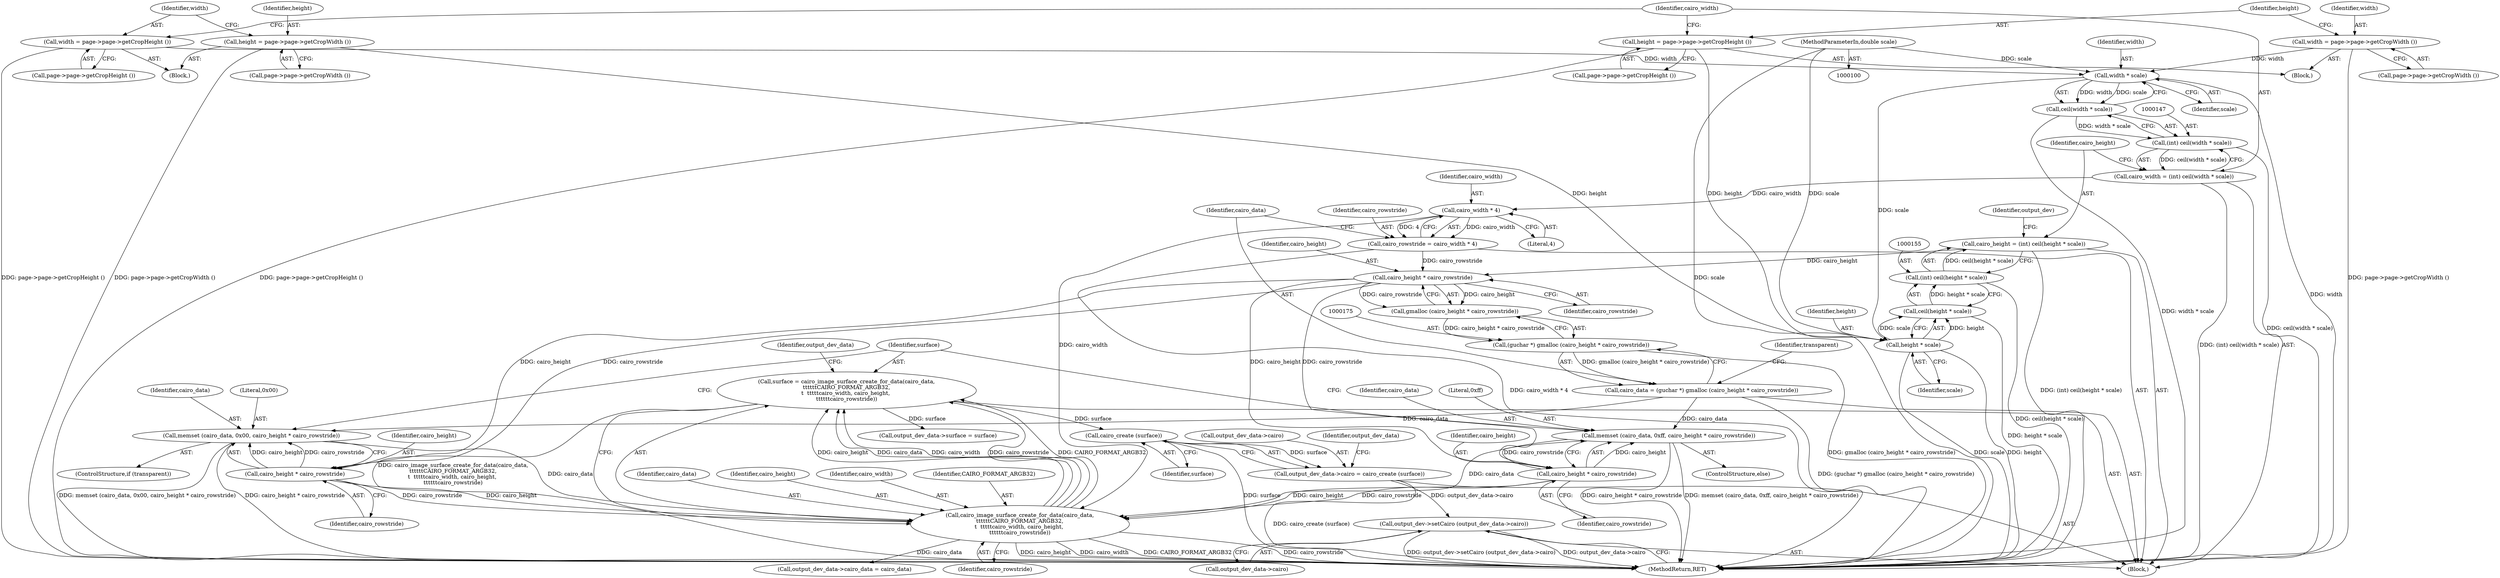 digraph "1_poppler_9cf2325fb22f812b31858e519411f57747d39bd8@API" {
"1000217" [label="(Call,cairo_create (surface))"];
"1000195" [label="(Call,surface = cairo_image_surface_create_for_data(cairo_data,\n\t\t\t\t\t\tCAIRO_FORMAT_ARGB32,\n\t  \t\t\t\t\tcairo_width, cairo_height, \n\t\t\t\t\t\tcairo_rowstride))"];
"1000197" [label="(Call,cairo_image_surface_create_for_data(cairo_data,\n\t\t\t\t\t\tCAIRO_FORMAT_ARGB32,\n\t  \t\t\t\t\tcairo_width, cairo_height, \n\t\t\t\t\t\tcairo_rowstride))"];
"1000189" [label="(Call,memset (cairo_data, 0xff, cairo_height * cairo_rowstride))"];
"1000172" [label="(Call,cairo_data = (guchar *) gmalloc (cairo_height * cairo_rowstride))"];
"1000174" [label="(Call,(guchar *) gmalloc (cairo_height * cairo_rowstride))"];
"1000176" [label="(Call,gmalloc (cairo_height * cairo_rowstride))"];
"1000177" [label="(Call,cairo_height * cairo_rowstride)"];
"1000152" [label="(Call,cairo_height = (int) ceil(height * scale))"];
"1000154" [label="(Call,(int) ceil(height * scale))"];
"1000156" [label="(Call,ceil(height * scale))"];
"1000157" [label="(Call,height * scale)"];
"1000141" [label="(Call,height = page->page->getCropHeight ())"];
"1000130" [label="(Call,height = page->page->getCropWidth ())"];
"1000149" [label="(Call,width * scale)"];
"1000138" [label="(Call,width = page->page->getCropWidth ())"];
"1000133" [label="(Call,width = page->page->getCropHeight ())"];
"1000102" [label="(MethodParameterIn,double scale)"];
"1000167" [label="(Call,cairo_rowstride = cairo_width * 4)"];
"1000169" [label="(Call,cairo_width * 4)"];
"1000144" [label="(Call,cairo_width = (int) ceil(width * scale))"];
"1000146" [label="(Call,(int) ceil(width * scale))"];
"1000148" [label="(Call,ceil(width * scale))"];
"1000192" [label="(Call,cairo_height * cairo_rowstride)"];
"1000182" [label="(Call,memset (cairo_data, 0x00, cairo_height * cairo_rowstride))"];
"1000185" [label="(Call,cairo_height * cairo_rowstride)"];
"1000213" [label="(Call,output_dev_data->cairo = cairo_create (surface))"];
"1000219" [label="(Call,output_dev->setCairo (output_dev_data->cairo))"];
"1000217" [label="(Call,cairo_create (surface))"];
"1000197" [label="(Call,cairo_image_surface_create_for_data(cairo_data,\n\t\t\t\t\t\tCAIRO_FORMAT_ARGB32,\n\t  \t\t\t\t\tcairo_width, cairo_height, \n\t\t\t\t\t\tcairo_rowstride))"];
"1000132" [label="(Call,page->page->getCropWidth ())"];
"1000190" [label="(Identifier,cairo_data)"];
"1000188" [label="(ControlStructure,else)"];
"1000174" [label="(Call,(guchar *) gmalloc (cairo_height * cairo_rowstride))"];
"1000131" [label="(Identifier,height)"];
"1000184" [label="(Literal,0x00)"];
"1000153" [label="(Identifier,cairo_height)"];
"1000161" [label="(Identifier,output_dev)"];
"1000205" [label="(Identifier,output_dev_data)"];
"1000180" [label="(ControlStructure,if (transparent))"];
"1000194" [label="(Identifier,cairo_rowstride)"];
"1000145" [label="(Identifier,cairo_width)"];
"1000171" [label="(Literal,4)"];
"1000143" [label="(Call,page->page->getCropHeight ())"];
"1000129" [label="(Block,)"];
"1000142" [label="(Identifier,height)"];
"1000133" [label="(Call,width = page->page->getCropHeight ())"];
"1000135" [label="(Call,page->page->getCropHeight ())"];
"1000170" [label="(Identifier,cairo_width)"];
"1000154" [label="(Call,(int) ceil(height * scale))"];
"1000219" [label="(Call,output_dev->setCairo (output_dev_data->cairo))"];
"1000213" [label="(Call,output_dev_data->cairo = cairo_create (surface))"];
"1000189" [label="(Call,memset (cairo_data, 0xff, cairo_height * cairo_rowstride))"];
"1000198" [label="(Identifier,cairo_data)"];
"1000102" [label="(MethodParameterIn,double scale)"];
"1000183" [label="(Identifier,cairo_data)"];
"1000192" [label="(Call,cairo_height * cairo_rowstride)"];
"1000201" [label="(Identifier,cairo_height)"];
"1000152" [label="(Call,cairo_height = (int) ceil(height * scale))"];
"1000181" [label="(Identifier,transparent)"];
"1000159" [label="(Identifier,scale)"];
"1000187" [label="(Identifier,cairo_rowstride)"];
"1000214" [label="(Call,output_dev_data->cairo)"];
"1000141" [label="(Call,height = page->page->getCropHeight ())"];
"1000200" [label="(Identifier,cairo_width)"];
"1000177" [label="(Call,cairo_height * cairo_rowstride)"];
"1000202" [label="(Identifier,cairo_rowstride)"];
"1000203" [label="(Call,output_dev_data->cairo_data = cairo_data)"];
"1000223" [label="(MethodReturn,RET)"];
"1000172" [label="(Call,cairo_data = (guchar *) gmalloc (cairo_height * cairo_rowstride))"];
"1000186" [label="(Identifier,cairo_height)"];
"1000106" [label="(Block,)"];
"1000178" [label="(Identifier,cairo_height)"];
"1000218" [label="(Identifier,surface)"];
"1000138" [label="(Call,width = page->page->getCropWidth ())"];
"1000158" [label="(Identifier,height)"];
"1000208" [label="(Call,output_dev_data->surface = surface)"];
"1000195" [label="(Call,surface = cairo_image_surface_create_for_data(cairo_data,\n\t\t\t\t\t\tCAIRO_FORMAT_ARGB32,\n\t  \t\t\t\t\tcairo_width, cairo_height, \n\t\t\t\t\t\tcairo_rowstride))"];
"1000169" [label="(Call,cairo_width * 4)"];
"1000220" [label="(Call,output_dev_data->cairo)"];
"1000173" [label="(Identifier,cairo_data)"];
"1000151" [label="(Identifier,scale)"];
"1000140" [label="(Call,page->page->getCropWidth ())"];
"1000139" [label="(Identifier,width)"];
"1000137" [label="(Block,)"];
"1000199" [label="(Identifier,CAIRO_FORMAT_ARGB32)"];
"1000148" [label="(Call,ceil(width * scale))"];
"1000167" [label="(Call,cairo_rowstride = cairo_width * 4)"];
"1000221" [label="(Identifier,output_dev_data)"];
"1000191" [label="(Literal,0xff)"];
"1000176" [label="(Call,gmalloc (cairo_height * cairo_rowstride))"];
"1000168" [label="(Identifier,cairo_rowstride)"];
"1000144" [label="(Call,cairo_width = (int) ceil(width * scale))"];
"1000150" [label="(Identifier,width)"];
"1000193" [label="(Identifier,cairo_height)"];
"1000146" [label="(Call,(int) ceil(width * scale))"];
"1000157" [label="(Call,height * scale)"];
"1000130" [label="(Call,height = page->page->getCropWidth ())"];
"1000185" [label="(Call,cairo_height * cairo_rowstride)"];
"1000149" [label="(Call,width * scale)"];
"1000179" [label="(Identifier,cairo_rowstride)"];
"1000156" [label="(Call,ceil(height * scale))"];
"1000196" [label="(Identifier,surface)"];
"1000182" [label="(Call,memset (cairo_data, 0x00, cairo_height * cairo_rowstride))"];
"1000134" [label="(Identifier,width)"];
"1000217" -> "1000213"  [label="AST: "];
"1000217" -> "1000218"  [label="CFG: "];
"1000218" -> "1000217"  [label="AST: "];
"1000213" -> "1000217"  [label="CFG: "];
"1000217" -> "1000223"  [label="DDG: surface"];
"1000217" -> "1000213"  [label="DDG: surface"];
"1000195" -> "1000217"  [label="DDG: surface"];
"1000195" -> "1000106"  [label="AST: "];
"1000195" -> "1000197"  [label="CFG: "];
"1000196" -> "1000195"  [label="AST: "];
"1000197" -> "1000195"  [label="AST: "];
"1000205" -> "1000195"  [label="CFG: "];
"1000195" -> "1000223"  [label="DDG: cairo_image_surface_create_for_data(cairo_data,\n\t\t\t\t\t\tCAIRO_FORMAT_ARGB32,\n\t  \t\t\t\t\tcairo_width, cairo_height, \n\t\t\t\t\t\tcairo_rowstride)"];
"1000197" -> "1000195"  [label="DDG: cairo_height"];
"1000197" -> "1000195"  [label="DDG: cairo_data"];
"1000197" -> "1000195"  [label="DDG: cairo_width"];
"1000197" -> "1000195"  [label="DDG: cairo_rowstride"];
"1000197" -> "1000195"  [label="DDG: CAIRO_FORMAT_ARGB32"];
"1000195" -> "1000208"  [label="DDG: surface"];
"1000197" -> "1000202"  [label="CFG: "];
"1000198" -> "1000197"  [label="AST: "];
"1000199" -> "1000197"  [label="AST: "];
"1000200" -> "1000197"  [label="AST: "];
"1000201" -> "1000197"  [label="AST: "];
"1000202" -> "1000197"  [label="AST: "];
"1000197" -> "1000223"  [label="DDG: cairo_height"];
"1000197" -> "1000223"  [label="DDG: cairo_width"];
"1000197" -> "1000223"  [label="DDG: CAIRO_FORMAT_ARGB32"];
"1000197" -> "1000223"  [label="DDG: cairo_rowstride"];
"1000189" -> "1000197"  [label="DDG: cairo_data"];
"1000182" -> "1000197"  [label="DDG: cairo_data"];
"1000169" -> "1000197"  [label="DDG: cairo_width"];
"1000185" -> "1000197"  [label="DDG: cairo_height"];
"1000185" -> "1000197"  [label="DDG: cairo_rowstride"];
"1000192" -> "1000197"  [label="DDG: cairo_height"];
"1000192" -> "1000197"  [label="DDG: cairo_rowstride"];
"1000197" -> "1000203"  [label="DDG: cairo_data"];
"1000189" -> "1000188"  [label="AST: "];
"1000189" -> "1000192"  [label="CFG: "];
"1000190" -> "1000189"  [label="AST: "];
"1000191" -> "1000189"  [label="AST: "];
"1000192" -> "1000189"  [label="AST: "];
"1000196" -> "1000189"  [label="CFG: "];
"1000189" -> "1000223"  [label="DDG: memset (cairo_data, 0xff, cairo_height * cairo_rowstride)"];
"1000189" -> "1000223"  [label="DDG: cairo_height * cairo_rowstride"];
"1000172" -> "1000189"  [label="DDG: cairo_data"];
"1000192" -> "1000189"  [label="DDG: cairo_height"];
"1000192" -> "1000189"  [label="DDG: cairo_rowstride"];
"1000172" -> "1000106"  [label="AST: "];
"1000172" -> "1000174"  [label="CFG: "];
"1000173" -> "1000172"  [label="AST: "];
"1000174" -> "1000172"  [label="AST: "];
"1000181" -> "1000172"  [label="CFG: "];
"1000172" -> "1000223"  [label="DDG: (guchar *) gmalloc (cairo_height * cairo_rowstride)"];
"1000174" -> "1000172"  [label="DDG: gmalloc (cairo_height * cairo_rowstride)"];
"1000172" -> "1000182"  [label="DDG: cairo_data"];
"1000174" -> "1000176"  [label="CFG: "];
"1000175" -> "1000174"  [label="AST: "];
"1000176" -> "1000174"  [label="AST: "];
"1000174" -> "1000223"  [label="DDG: gmalloc (cairo_height * cairo_rowstride)"];
"1000176" -> "1000174"  [label="DDG: cairo_height * cairo_rowstride"];
"1000176" -> "1000177"  [label="CFG: "];
"1000177" -> "1000176"  [label="AST: "];
"1000177" -> "1000176"  [label="DDG: cairo_height"];
"1000177" -> "1000176"  [label="DDG: cairo_rowstride"];
"1000177" -> "1000179"  [label="CFG: "];
"1000178" -> "1000177"  [label="AST: "];
"1000179" -> "1000177"  [label="AST: "];
"1000152" -> "1000177"  [label="DDG: cairo_height"];
"1000167" -> "1000177"  [label="DDG: cairo_rowstride"];
"1000177" -> "1000185"  [label="DDG: cairo_height"];
"1000177" -> "1000185"  [label="DDG: cairo_rowstride"];
"1000177" -> "1000192"  [label="DDG: cairo_height"];
"1000177" -> "1000192"  [label="DDG: cairo_rowstride"];
"1000152" -> "1000106"  [label="AST: "];
"1000152" -> "1000154"  [label="CFG: "];
"1000153" -> "1000152"  [label="AST: "];
"1000154" -> "1000152"  [label="AST: "];
"1000161" -> "1000152"  [label="CFG: "];
"1000152" -> "1000223"  [label="DDG: (int) ceil(height * scale)"];
"1000154" -> "1000152"  [label="DDG: ceil(height * scale)"];
"1000154" -> "1000156"  [label="CFG: "];
"1000155" -> "1000154"  [label="AST: "];
"1000156" -> "1000154"  [label="AST: "];
"1000154" -> "1000223"  [label="DDG: ceil(height * scale)"];
"1000156" -> "1000154"  [label="DDG: height * scale"];
"1000156" -> "1000157"  [label="CFG: "];
"1000157" -> "1000156"  [label="AST: "];
"1000156" -> "1000223"  [label="DDG: height * scale"];
"1000157" -> "1000156"  [label="DDG: height"];
"1000157" -> "1000156"  [label="DDG: scale"];
"1000157" -> "1000159"  [label="CFG: "];
"1000158" -> "1000157"  [label="AST: "];
"1000159" -> "1000157"  [label="AST: "];
"1000157" -> "1000223"  [label="DDG: scale"];
"1000157" -> "1000223"  [label="DDG: height"];
"1000141" -> "1000157"  [label="DDG: height"];
"1000130" -> "1000157"  [label="DDG: height"];
"1000149" -> "1000157"  [label="DDG: scale"];
"1000102" -> "1000157"  [label="DDG: scale"];
"1000141" -> "1000137"  [label="AST: "];
"1000141" -> "1000143"  [label="CFG: "];
"1000142" -> "1000141"  [label="AST: "];
"1000143" -> "1000141"  [label="AST: "];
"1000145" -> "1000141"  [label="CFG: "];
"1000141" -> "1000223"  [label="DDG: page->page->getCropHeight ()"];
"1000130" -> "1000129"  [label="AST: "];
"1000130" -> "1000132"  [label="CFG: "];
"1000131" -> "1000130"  [label="AST: "];
"1000132" -> "1000130"  [label="AST: "];
"1000134" -> "1000130"  [label="CFG: "];
"1000130" -> "1000223"  [label="DDG: page->page->getCropWidth ()"];
"1000149" -> "1000148"  [label="AST: "];
"1000149" -> "1000151"  [label="CFG: "];
"1000150" -> "1000149"  [label="AST: "];
"1000151" -> "1000149"  [label="AST: "];
"1000148" -> "1000149"  [label="CFG: "];
"1000149" -> "1000223"  [label="DDG: width"];
"1000149" -> "1000148"  [label="DDG: width"];
"1000149" -> "1000148"  [label="DDG: scale"];
"1000138" -> "1000149"  [label="DDG: width"];
"1000133" -> "1000149"  [label="DDG: width"];
"1000102" -> "1000149"  [label="DDG: scale"];
"1000138" -> "1000137"  [label="AST: "];
"1000138" -> "1000140"  [label="CFG: "];
"1000139" -> "1000138"  [label="AST: "];
"1000140" -> "1000138"  [label="AST: "];
"1000142" -> "1000138"  [label="CFG: "];
"1000138" -> "1000223"  [label="DDG: page->page->getCropWidth ()"];
"1000133" -> "1000129"  [label="AST: "];
"1000133" -> "1000135"  [label="CFG: "];
"1000134" -> "1000133"  [label="AST: "];
"1000135" -> "1000133"  [label="AST: "];
"1000145" -> "1000133"  [label="CFG: "];
"1000133" -> "1000223"  [label="DDG: page->page->getCropHeight ()"];
"1000102" -> "1000100"  [label="AST: "];
"1000102" -> "1000223"  [label="DDG: scale"];
"1000167" -> "1000106"  [label="AST: "];
"1000167" -> "1000169"  [label="CFG: "];
"1000168" -> "1000167"  [label="AST: "];
"1000169" -> "1000167"  [label="AST: "];
"1000173" -> "1000167"  [label="CFG: "];
"1000167" -> "1000223"  [label="DDG: cairo_width * 4"];
"1000169" -> "1000167"  [label="DDG: cairo_width"];
"1000169" -> "1000167"  [label="DDG: 4"];
"1000169" -> "1000171"  [label="CFG: "];
"1000170" -> "1000169"  [label="AST: "];
"1000171" -> "1000169"  [label="AST: "];
"1000144" -> "1000169"  [label="DDG: cairo_width"];
"1000144" -> "1000106"  [label="AST: "];
"1000144" -> "1000146"  [label="CFG: "];
"1000145" -> "1000144"  [label="AST: "];
"1000146" -> "1000144"  [label="AST: "];
"1000153" -> "1000144"  [label="CFG: "];
"1000144" -> "1000223"  [label="DDG: (int) ceil(width * scale)"];
"1000146" -> "1000144"  [label="DDG: ceil(width * scale)"];
"1000146" -> "1000148"  [label="CFG: "];
"1000147" -> "1000146"  [label="AST: "];
"1000148" -> "1000146"  [label="AST: "];
"1000146" -> "1000223"  [label="DDG: ceil(width * scale)"];
"1000148" -> "1000146"  [label="DDG: width * scale"];
"1000148" -> "1000223"  [label="DDG: width * scale"];
"1000192" -> "1000194"  [label="CFG: "];
"1000193" -> "1000192"  [label="AST: "];
"1000194" -> "1000192"  [label="AST: "];
"1000182" -> "1000180"  [label="AST: "];
"1000182" -> "1000185"  [label="CFG: "];
"1000183" -> "1000182"  [label="AST: "];
"1000184" -> "1000182"  [label="AST: "];
"1000185" -> "1000182"  [label="AST: "];
"1000196" -> "1000182"  [label="CFG: "];
"1000182" -> "1000223"  [label="DDG: cairo_height * cairo_rowstride"];
"1000182" -> "1000223"  [label="DDG: memset (cairo_data, 0x00, cairo_height * cairo_rowstride)"];
"1000185" -> "1000182"  [label="DDG: cairo_height"];
"1000185" -> "1000182"  [label="DDG: cairo_rowstride"];
"1000185" -> "1000187"  [label="CFG: "];
"1000186" -> "1000185"  [label="AST: "];
"1000187" -> "1000185"  [label="AST: "];
"1000213" -> "1000106"  [label="AST: "];
"1000214" -> "1000213"  [label="AST: "];
"1000221" -> "1000213"  [label="CFG: "];
"1000213" -> "1000223"  [label="DDG: cairo_create (surface)"];
"1000213" -> "1000219"  [label="DDG: output_dev_data->cairo"];
"1000219" -> "1000106"  [label="AST: "];
"1000219" -> "1000220"  [label="CFG: "];
"1000220" -> "1000219"  [label="AST: "];
"1000223" -> "1000219"  [label="CFG: "];
"1000219" -> "1000223"  [label="DDG: output_dev->setCairo (output_dev_data->cairo)"];
"1000219" -> "1000223"  [label="DDG: output_dev_data->cairo"];
}
